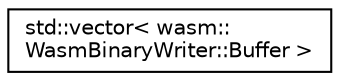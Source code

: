 digraph "Graphical Class Hierarchy"
{
  edge [fontname="Helvetica",fontsize="10",labelfontname="Helvetica",labelfontsize="10"];
  node [fontname="Helvetica",fontsize="10",shape=record];
  rankdir="LR";
  Node0 [label="std::vector\< wasm::\lWasmBinaryWriter::Buffer \>",height=0.2,width=0.4,color="black", fillcolor="white", style="filled",URL="$classstd_1_1vector.html"];
}
